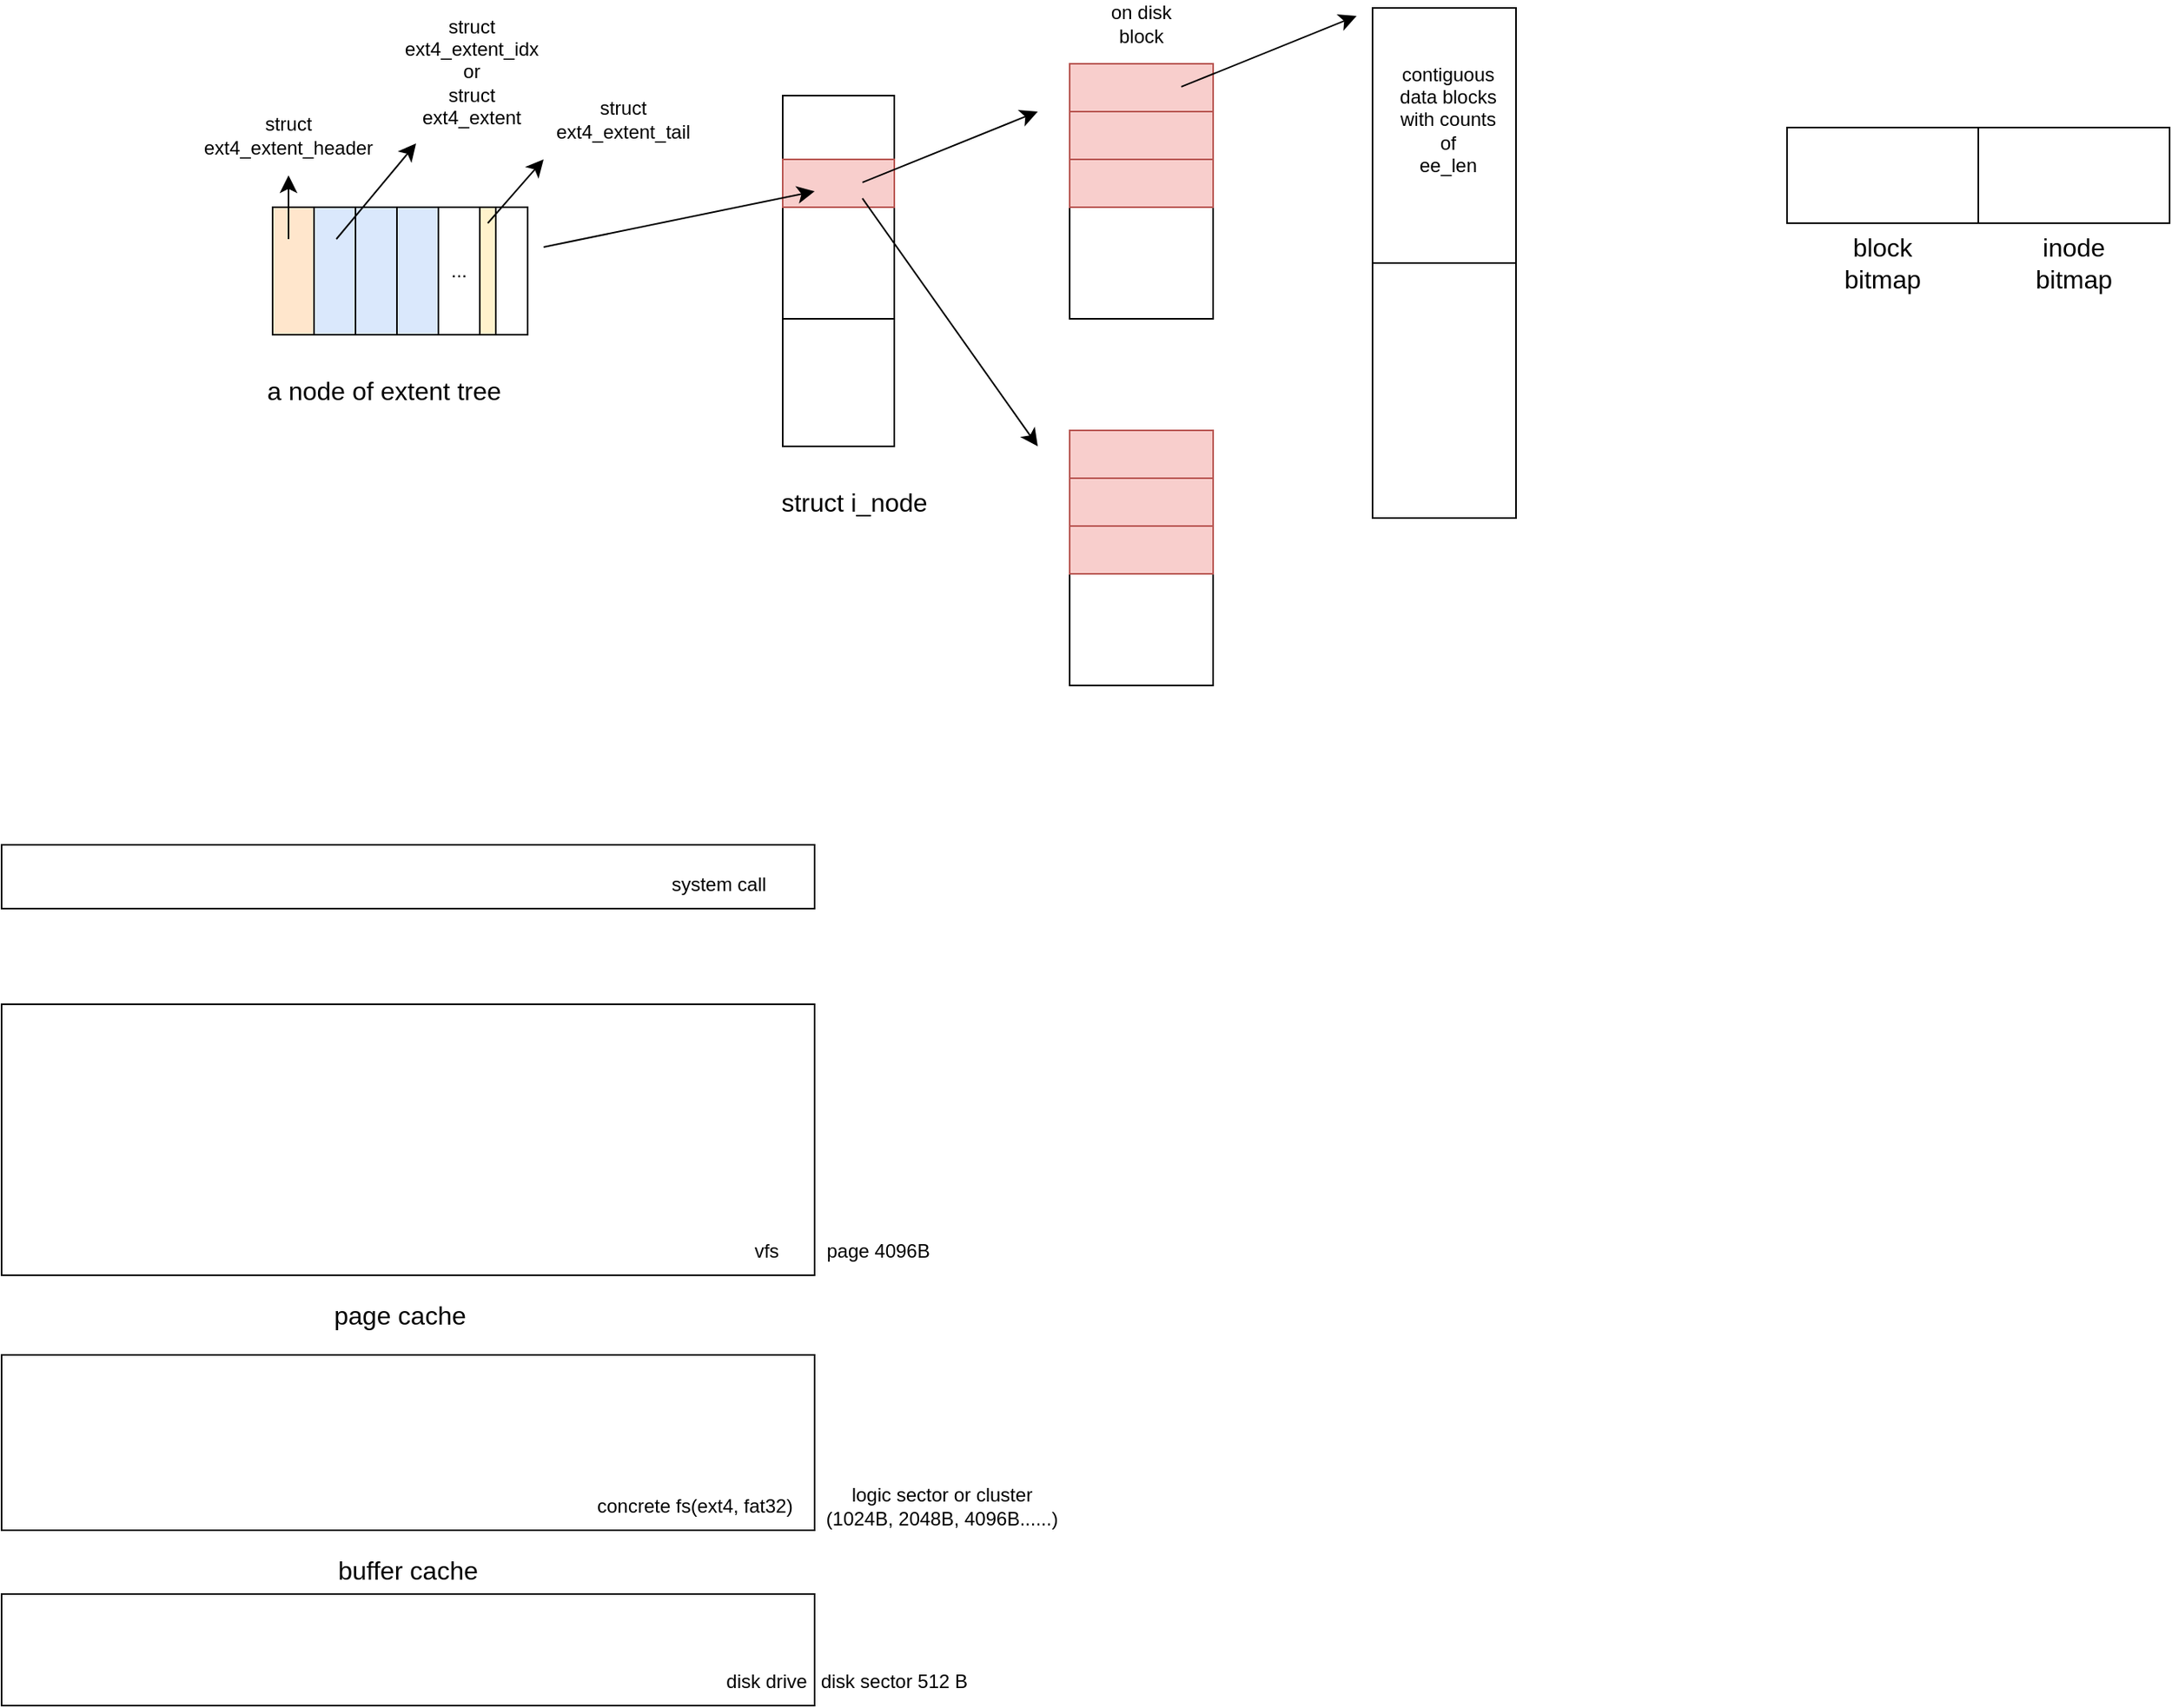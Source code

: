 <mxfile version="21.0.6" type="github">
  <diagram name="Page-1" id="Nf_7jHmQ05PDT4Q4s1YV">
    <mxGraphModel dx="954" dy="800" grid="1" gridSize="10" guides="1" tooltips="1" connect="1" arrows="1" fold="1" page="1" pageScale="1" pageWidth="827" pageHeight="1169" math="0" shadow="0">
      <root>
        <mxCell id="0" />
        <mxCell id="1" parent="0" />
        <mxCell id="XN7-d1IDMOTUhrD0GANI-1" value="" style="rounded=0;whiteSpace=wrap;html=1;" parent="1" vertex="1">
          <mxGeometry x="110" y="550" width="510" height="40" as="geometry" />
        </mxCell>
        <mxCell id="XN7-d1IDMOTUhrD0GANI-2" value="system call" style="text;strokeColor=none;align=center;fillColor=none;html=1;verticalAlign=middle;whiteSpace=wrap;rounded=0;" parent="1" vertex="1">
          <mxGeometry x="500" y="560" width="120" height="30" as="geometry" />
        </mxCell>
        <mxCell id="XN7-d1IDMOTUhrD0GANI-3" value="" style="rounded=0;whiteSpace=wrap;html=1;" parent="1" vertex="1">
          <mxGeometry x="110" y="650" width="510" height="170" as="geometry" />
        </mxCell>
        <mxCell id="XN7-d1IDMOTUhrD0GANI-4" value="vfs" style="text;strokeColor=none;align=center;fillColor=none;html=1;verticalAlign=middle;whiteSpace=wrap;rounded=0;" parent="1" vertex="1">
          <mxGeometry x="560" y="790" width="60" height="30" as="geometry" />
        </mxCell>
        <mxCell id="XN7-d1IDMOTUhrD0GANI-5" value="page 4096B" style="text;strokeColor=none;align=center;fillColor=none;html=1;verticalAlign=middle;whiteSpace=wrap;rounded=0;" parent="1" vertex="1">
          <mxGeometry x="620" y="790" width="80" height="30" as="geometry" />
        </mxCell>
        <mxCell id="XN7-d1IDMOTUhrD0GANI-7" value="" style="rounded=0;whiteSpace=wrap;html=1;" parent="1" vertex="1">
          <mxGeometry x="110" y="870" width="510" height="110" as="geometry" />
        </mxCell>
        <mxCell id="XN7-d1IDMOTUhrD0GANI-9" value="concrete fs(ext4, fat32)" style="text;strokeColor=none;align=center;fillColor=none;html=1;verticalAlign=middle;whiteSpace=wrap;rounded=0;" parent="1" vertex="1">
          <mxGeometry x="470" y="950" width="150" height="30" as="geometry" />
        </mxCell>
        <mxCell id="XN7-d1IDMOTUhrD0GANI-10" value="" style="rounded=0;whiteSpace=wrap;html=1;" parent="1" vertex="1">
          <mxGeometry x="110" y="1020" width="510" height="70" as="geometry" />
        </mxCell>
        <mxCell id="XN7-d1IDMOTUhrD0GANI-11" value="disk drive" style="text;strokeColor=none;align=center;fillColor=none;html=1;verticalAlign=middle;whiteSpace=wrap;rounded=0;" parent="1" vertex="1">
          <mxGeometry x="560" y="1060" width="60" height="30" as="geometry" />
        </mxCell>
        <mxCell id="XN7-d1IDMOTUhrD0GANI-12" value="disk sector 512 B" style="text;strokeColor=none;align=center;fillColor=none;html=1;verticalAlign=middle;whiteSpace=wrap;rounded=0;" parent="1" vertex="1">
          <mxGeometry x="620" y="1060" width="100" height="30" as="geometry" />
        </mxCell>
        <mxCell id="XN7-d1IDMOTUhrD0GANI-13" value="logic sector or cluster&lt;br&gt;(1024B, 2048B, 4096B......)" style="text;strokeColor=none;align=center;fillColor=none;html=1;verticalAlign=middle;whiteSpace=wrap;rounded=0;" parent="1" vertex="1">
          <mxGeometry x="620" y="950" width="160" height="30" as="geometry" />
        </mxCell>
        <mxCell id="XN7-d1IDMOTUhrD0GANI-14" value="page cache" style="text;strokeColor=none;align=center;fillColor=none;html=1;verticalAlign=middle;whiteSpace=wrap;rounded=0;fontSize=16;" parent="1" vertex="1">
          <mxGeometry x="290" y="830" width="140" height="30" as="geometry" />
        </mxCell>
        <mxCell id="XN7-d1IDMOTUhrD0GANI-15" value="buffer cache" style="text;strokeColor=none;align=center;fillColor=none;html=1;verticalAlign=middle;whiteSpace=wrap;rounded=0;fontSize=16;" parent="1" vertex="1">
          <mxGeometry x="295" y="990" width="140" height="30" as="geometry" />
        </mxCell>
        <mxCell id="01RIman0dI4sC2b8uAiO-1" value="" style="rounded=0;whiteSpace=wrap;html=1;fontSize=16;direction=east;" parent="1" vertex="1">
          <mxGeometry x="600" y="80" width="70" height="220" as="geometry" />
        </mxCell>
        <mxCell id="01RIman0dI4sC2b8uAiO-2" value="struct i_node" style="text;strokeColor=none;align=center;fillColor=none;html=1;verticalAlign=middle;whiteSpace=wrap;rounded=0;fontSize=16;" parent="1" vertex="1">
          <mxGeometry x="580" y="320" width="130" height="30" as="geometry" />
        </mxCell>
        <mxCell id="01RIman0dI4sC2b8uAiO-5" value="" style="rounded=0;whiteSpace=wrap;html=1;fontSize=16;" parent="1" vertex="1">
          <mxGeometry x="280" y="150" width="160" height="80" as="geometry" />
        </mxCell>
        <mxCell id="01RIman0dI4sC2b8uAiO-6" value="" style="rounded=0;whiteSpace=wrap;html=1;fontSize=16;fillColor=#ffe6cc;strokeColor=#000000;" parent="1" vertex="1">
          <mxGeometry x="280" y="150" width="26" height="80" as="geometry" />
        </mxCell>
        <mxCell id="01RIman0dI4sC2b8uAiO-7" value="a node of extent tree" style="text;strokeColor=none;align=center;fillColor=none;html=1;verticalAlign=middle;whiteSpace=wrap;rounded=0;fontSize=16;" parent="1" vertex="1">
          <mxGeometry x="250" y="250" width="200" height="30" as="geometry" />
        </mxCell>
        <mxCell id="01RIman0dI4sC2b8uAiO-14" value="struct ext4_extent_header" style="text;strokeColor=none;align=center;fillColor=none;html=1;verticalAlign=middle;whiteSpace=wrap;rounded=0;fontSize=12;fontFamily=Helvetica;fontColor=default;" parent="1" vertex="1">
          <mxGeometry x="260" y="90" width="60" height="30" as="geometry" />
        </mxCell>
        <mxCell id="01RIman0dI4sC2b8uAiO-15" value="" style="rounded=0;whiteSpace=wrap;html=1;fontSize=16;fillColor=#dae8fc;strokeColor=#000000;" parent="1" vertex="1">
          <mxGeometry x="306" y="150" width="26" height="80" as="geometry" />
        </mxCell>
        <mxCell id="01RIman0dI4sC2b8uAiO-18" value="" style="rounded=0;whiteSpace=wrap;html=1;fontSize=16;fillColor=#dae8fc;strokeColor=#000000;" parent="1" vertex="1">
          <mxGeometry x="332" y="150" width="26" height="80" as="geometry" />
        </mxCell>
        <mxCell id="01RIman0dI4sC2b8uAiO-19" value="" style="rounded=0;whiteSpace=wrap;html=1;fontSize=16;fillColor=#dae8fc;strokeColor=#000000;" parent="1" vertex="1">
          <mxGeometry x="358" y="150" width="26" height="80" as="geometry" />
        </mxCell>
        <mxCell id="01RIman0dI4sC2b8uAiO-20" value="" style="rounded=0;whiteSpace=wrap;html=1;fontSize=16;" parent="1" vertex="1">
          <mxGeometry x="384" y="150" width="26" height="80" as="geometry" />
        </mxCell>
        <mxCell id="01RIman0dI4sC2b8uAiO-21" value="..." style="text;strokeColor=none;align=center;fillColor=none;html=1;verticalAlign=middle;whiteSpace=wrap;rounded=0;fontSize=12;fontFamily=Helvetica;fontColor=default;" parent="1" vertex="1">
          <mxGeometry x="367" y="175" width="60" height="30" as="geometry" />
        </mxCell>
        <mxCell id="01RIman0dI4sC2b8uAiO-22" value="" style="rounded=0;whiteSpace=wrap;html=1;fontSize=16;fillColor=#fff2cc;strokeColor=#000000;" parent="1" vertex="1">
          <mxGeometry x="410" y="150" width="10" height="80" as="geometry" />
        </mxCell>
        <mxCell id="01RIman0dI4sC2b8uAiO-23" value="struct ext4_extent_idx&lt;br&gt;or&lt;br&gt;struct&lt;br&gt;ext4_extent" style="text;strokeColor=none;align=center;fillColor=none;html=1;verticalAlign=middle;whiteSpace=wrap;rounded=0;fontSize=12;fontFamily=Helvetica;fontColor=default;" parent="1" vertex="1">
          <mxGeometry x="375" y="50" width="60" height="30" as="geometry" />
        </mxCell>
        <mxCell id="01RIman0dI4sC2b8uAiO-25" value="" style="edgeStyle=none;orthogonalLoop=1;jettySize=auto;html=1;rounded=0;labelBackgroundColor=default;strokeColor=default;fontFamily=Helvetica;fontSize=12;fontColor=default;endArrow=classic;endFill=1;startSize=8;endSize=8;shape=connector;curved=1;" parent="1" edge="1">
          <mxGeometry width="120" relative="1" as="geometry">
            <mxPoint x="290" y="170" as="sourcePoint" />
            <mxPoint x="290" y="130" as="targetPoint" />
            <Array as="points" />
          </mxGeometry>
        </mxCell>
        <mxCell id="01RIman0dI4sC2b8uAiO-28" value="" style="edgeStyle=none;orthogonalLoop=1;jettySize=auto;html=1;rounded=0;labelBackgroundColor=default;strokeColor=default;fontFamily=Helvetica;fontSize=12;fontColor=default;endArrow=classic;endFill=1;startSize=8;endSize=8;shape=connector;curved=1;" parent="1" edge="1">
          <mxGeometry width="120" relative="1" as="geometry">
            <mxPoint x="320" y="170" as="sourcePoint" />
            <mxPoint x="370" y="110" as="targetPoint" />
            <Array as="points" />
          </mxGeometry>
        </mxCell>
        <mxCell id="01RIman0dI4sC2b8uAiO-29" value="struct&lt;br&gt;ext4_extent_tail" style="text;strokeColor=none;align=center;fillColor=none;html=1;verticalAlign=middle;whiteSpace=wrap;rounded=0;fontSize=12;fontFamily=Helvetica;fontColor=default;" parent="1" vertex="1">
          <mxGeometry x="470" y="80" width="60" height="30" as="geometry" />
        </mxCell>
        <mxCell id="01RIman0dI4sC2b8uAiO-30" value="" style="edgeStyle=none;orthogonalLoop=1;jettySize=auto;html=1;rounded=0;labelBackgroundColor=default;strokeColor=default;fontFamily=Helvetica;fontSize=12;fontColor=default;endArrow=classic;endFill=1;startSize=8;endSize=8;shape=connector;curved=1;" parent="1" edge="1">
          <mxGeometry width="120" relative="1" as="geometry">
            <mxPoint x="415" y="160" as="sourcePoint" />
            <mxPoint x="450" y="120" as="targetPoint" />
            <Array as="points" />
          </mxGeometry>
        </mxCell>
        <mxCell id="01RIman0dI4sC2b8uAiO-48" value="" style="rounded=0;whiteSpace=wrap;html=1;fontFamily=Helvetica;fontSize=12;fontColor=default;" parent="1" vertex="1">
          <mxGeometry x="600" y="120" width="70" height="100" as="geometry" />
        </mxCell>
        <mxCell id="01RIman0dI4sC2b8uAiO-55" value="" style="rounded=0;whiteSpace=wrap;html=1;fontFamily=Helvetica;fontSize=12;fillColor=#f8cecc;strokeColor=#b85450;" parent="1" vertex="1">
          <mxGeometry x="600" y="120" width="70" height="30" as="geometry" />
        </mxCell>
        <mxCell id="01RIman0dI4sC2b8uAiO-57" value="" style="edgeStyle=none;orthogonalLoop=1;jettySize=auto;html=1;rounded=0;labelBackgroundColor=default;strokeColor=default;fontFamily=Helvetica;fontSize=12;fontColor=default;endArrow=classic;endFill=1;startSize=8;endSize=8;shape=connector;curved=1;" parent="1" edge="1">
          <mxGeometry width="120" relative="1" as="geometry">
            <mxPoint x="650" y="134.47" as="sourcePoint" />
            <mxPoint x="760" y="90" as="targetPoint" />
            <Array as="points" />
          </mxGeometry>
        </mxCell>
        <mxCell id="01RIman0dI4sC2b8uAiO-59" value="" style="edgeStyle=none;orthogonalLoop=1;jettySize=auto;html=1;rounded=0;labelBackgroundColor=default;strokeColor=default;fontFamily=Helvetica;fontSize=12;fontColor=default;endArrow=classic;endFill=1;startSize=8;endSize=8;shape=connector;curved=1;entryX=0.286;entryY=0.667;entryDx=0;entryDy=0;entryPerimeter=0;" parent="1" target="01RIman0dI4sC2b8uAiO-55" edge="1">
          <mxGeometry width="120" relative="1" as="geometry">
            <mxPoint x="450" y="175" as="sourcePoint" />
            <mxPoint x="570" y="175" as="targetPoint" />
            <Array as="points" />
          </mxGeometry>
        </mxCell>
        <mxCell id="01RIman0dI4sC2b8uAiO-60" value="" style="whiteSpace=wrap;html=1;fontFamily=Helvetica;fontSize=12;fontColor=default;" parent="1" vertex="1">
          <mxGeometry x="780" y="60" width="90" height="160" as="geometry" />
        </mxCell>
        <mxCell id="01RIman0dI4sC2b8uAiO-62" value="on disk block" style="text;strokeColor=none;align=center;fillColor=none;html=1;verticalAlign=middle;whiteSpace=wrap;rounded=0;fontSize=12;fontFamily=Helvetica;fontColor=default;" parent="1" vertex="1">
          <mxGeometry x="795" y="20" width="60" height="30" as="geometry" />
        </mxCell>
        <mxCell id="01RIman0dI4sC2b8uAiO-63" value="" style="edgeStyle=none;orthogonalLoop=1;jettySize=auto;html=1;rounded=0;labelBackgroundColor=default;strokeColor=default;fontFamily=Helvetica;fontSize=12;fontColor=default;endArrow=classic;endFill=1;startSize=8;endSize=8;shape=connector;curved=1;" parent="1" edge="1">
          <mxGeometry width="120" relative="1" as="geometry">
            <mxPoint x="650" y="144.47" as="sourcePoint" />
            <mxPoint x="760" y="300" as="targetPoint" />
            <Array as="points" />
          </mxGeometry>
        </mxCell>
        <mxCell id="01RIman0dI4sC2b8uAiO-64" value="" style="whiteSpace=wrap;html=1;fontFamily=Helvetica;fontSize=12;fontColor=default;" parent="1" vertex="1">
          <mxGeometry x="780" y="290" width="90" height="160" as="geometry" />
        </mxCell>
        <mxCell id="01RIman0dI4sC2b8uAiO-65" value="" style="rounded=0;whiteSpace=wrap;html=1;fontFamily=Helvetica;fontSize=12;fillColor=#f8cecc;strokeColor=#b85450;" parent="1" vertex="1">
          <mxGeometry x="780" y="60" width="90" height="30" as="geometry" />
        </mxCell>
        <mxCell id="01RIman0dI4sC2b8uAiO-66" value="" style="rounded=0;whiteSpace=wrap;html=1;fontFamily=Helvetica;fontSize=12;fillColor=#f8cecc;strokeColor=#b85450;" parent="1" vertex="1">
          <mxGeometry x="780" y="90" width="90" height="30" as="geometry" />
        </mxCell>
        <mxCell id="01RIman0dI4sC2b8uAiO-67" value="" style="rounded=0;whiteSpace=wrap;html=1;fontFamily=Helvetica;fontSize=12;fillColor=#f8cecc;strokeColor=#b85450;" parent="1" vertex="1">
          <mxGeometry x="780" y="120" width="90" height="30" as="geometry" />
        </mxCell>
        <mxCell id="01RIman0dI4sC2b8uAiO-68" value="" style="rounded=0;whiteSpace=wrap;html=1;fontFamily=Helvetica;fontSize=12;fillColor=#f8cecc;strokeColor=#b85450;" parent="1" vertex="1">
          <mxGeometry x="780" y="290" width="90" height="30" as="geometry" />
        </mxCell>
        <mxCell id="01RIman0dI4sC2b8uAiO-69" value="" style="rounded=0;whiteSpace=wrap;html=1;fontFamily=Helvetica;fontSize=12;fillColor=#f8cecc;strokeColor=#b85450;" parent="1" vertex="1">
          <mxGeometry x="780" y="320" width="90" height="30" as="geometry" />
        </mxCell>
        <mxCell id="01RIman0dI4sC2b8uAiO-70" value="" style="rounded=0;whiteSpace=wrap;html=1;fontFamily=Helvetica;fontSize=12;fillColor=#f8cecc;strokeColor=#b85450;" parent="1" vertex="1">
          <mxGeometry x="780" y="350" width="90" height="30" as="geometry" />
        </mxCell>
        <mxCell id="01RIman0dI4sC2b8uAiO-71" value="" style="edgeStyle=none;orthogonalLoop=1;jettySize=auto;html=1;rounded=0;labelBackgroundColor=default;strokeColor=default;fontFamily=Helvetica;fontSize=12;fontColor=default;endArrow=classic;endFill=1;startSize=8;endSize=8;shape=connector;curved=1;" parent="1" edge="1">
          <mxGeometry width="120" relative="1" as="geometry">
            <mxPoint x="850" y="74.47" as="sourcePoint" />
            <mxPoint x="960" y="30" as="targetPoint" />
            <Array as="points" />
          </mxGeometry>
        </mxCell>
        <mxCell id="01RIman0dI4sC2b8uAiO-73" value="" style="whiteSpace=wrap;html=1;fontFamily=Helvetica;fontSize=12;fontColor=default;" parent="1" vertex="1">
          <mxGeometry x="970" y="25" width="90" height="160" as="geometry" />
        </mxCell>
        <mxCell id="01RIman0dI4sC2b8uAiO-75" value="contiguous&lt;br&gt;data blocks&lt;br&gt;with counts of&lt;br&gt;ee_len" style="text;strokeColor=none;align=center;fillColor=none;html=1;verticalAlign=middle;whiteSpace=wrap;rounded=0;fontSize=12;fontFamily=Helvetica;fontColor=default;" parent="1" vertex="1">
          <mxGeometry x="985" y="80" width="65" height="30" as="geometry" />
        </mxCell>
        <mxCell id="01RIman0dI4sC2b8uAiO-77" value="" style="whiteSpace=wrap;html=1;fontFamily=Helvetica;fontSize=12;fontColor=default;" parent="1" vertex="1">
          <mxGeometry x="970" y="185" width="90" height="160" as="geometry" />
        </mxCell>
        <mxCell id="xjSyadQtOKChHesJTP-h-1" value="" style="rounded=0;whiteSpace=wrap;html=1;fontSize=16;" vertex="1" parent="1">
          <mxGeometry x="1230" y="100" width="120" height="60" as="geometry" />
        </mxCell>
        <mxCell id="xjSyadQtOKChHesJTP-h-2" value="" style="rounded=0;whiteSpace=wrap;html=1;fontSize=16;" vertex="1" parent="1">
          <mxGeometry x="1350" y="100" width="120" height="60" as="geometry" />
        </mxCell>
        <mxCell id="xjSyadQtOKChHesJTP-h-3" value="block bitmap" style="text;strokeColor=none;align=center;fillColor=none;html=1;verticalAlign=middle;whiteSpace=wrap;rounded=0;fontSize=16;" vertex="1" parent="1">
          <mxGeometry x="1260" y="170" width="60" height="30" as="geometry" />
        </mxCell>
        <mxCell id="xjSyadQtOKChHesJTP-h-4" value="inode bitmap" style="text;strokeColor=none;align=center;fillColor=none;html=1;verticalAlign=middle;whiteSpace=wrap;rounded=0;fontSize=16;" vertex="1" parent="1">
          <mxGeometry x="1380" y="170" width="60" height="30" as="geometry" />
        </mxCell>
      </root>
    </mxGraphModel>
  </diagram>
</mxfile>
